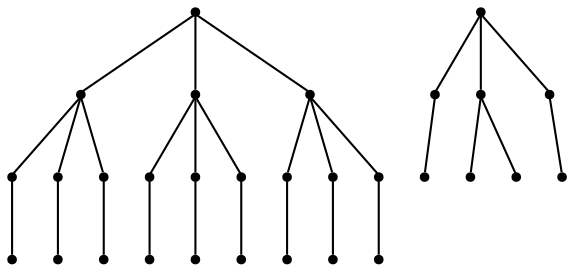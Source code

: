 graph {
  node [shape=point,comment="{\"directed\":false,\"doi\":\"10.1007/978-3-662-45803-7_5\",\"figure\":\"4\"}"]

  v0 [pos="1649.1513930399858,785.2250281124941"]
  v1 [pos="1649.1513930399858,757.4730683621209"]
  v2 [pos="1621.39395465275,785.2250281124941"]
  v3 [pos="1621.39395465275,757.4730683621209"]
  v4 [pos="1621.3939546527502,812.9769878628672"]
  v5 [pos="1593.6363890171992,785.225028112494"]
  v6 [pos="1593.6363890171992,757.4730683621208"]
  v7 [pos="1565.8789506299634,785.2250281124941"]
  v8 [pos="1565.8789506299634,757.4730683621208"]
  v9 [pos="1538.1213849944124,785.2250281124941"]
  v10 [pos="1538.1213849944124,757.4730683621209"]
  v11 [pos="1538.1213849944127,812.9769878628672"]
  v12 [pos="1510.3639466071766,785.225028112494"]
  v13 [pos="1538.1213849944124,840.7292020596384"]
  v14 [pos="1454.8488153360752,812.9769878628672"]
  v15 [pos="1510.3639466071766,757.4730683621209"]
  v16 [pos="1482.6063809716259,785.2250281124941"]
  v17 [pos="1482.6063809716259,757.4730683621209"]
  v18 [pos="1454.8488153360752,785.2250281124941"]
  v19 [pos="1454.8488153360752,757.4730683621208"]
  v20 [pos="1427.0913769488393,785.2250281124941"]
  v21 [pos="1427.0913769488393,757.4730683621209"]
  v22 [pos="1384.4147098982396,797.3646657668959"]
  v23 [pos="1384.4147098982396,757.3438095918749"]
  v24 [pos="1331.0429492408591,797.3646657668959"]
  v25 [pos="1344.3859530293616,757.3438095918749"]
  v26 [pos="1317.6999454523566,757.3438095918749"]
  v27 [pos="1331.0429492408591,837.385776388315"]
  v28 [pos="1277.6711885834784,797.3646657668958"]
  v29 [pos="1277.6711885834784,757.3438095918749"]

  v0 -- v1 [id="-1",pos="1649.1513930399858,785.2250281124941 1649.1513930399858,757.4730683621209 1649.1513930399858,757.4730683621209 1649.1513930399858,757.4730683621209"]
  v2 -- v3 [id="-2",pos="1621.39395465275,785.2250281124941 1621.39395465275,757.4730683621209 1621.39395465275,757.4730683621209 1621.39395465275,757.4730683621209"]
  v4 -- v2 [id="-3",pos="1621.3939546527502,812.9769878628672 1621.39395465275,785.2250281124941 1621.39395465275,785.2250281124941 1621.39395465275,785.2250281124941"]
  v4 -- v5 [id="-4",pos="1621.3939546527502,812.9769878628672 1593.6363890171992,785.225028112494 1593.6363890171992,785.225028112494 1593.6363890171992,785.225028112494"]
  v4 -- v0 [id="-5",pos="1621.3939546527502,812.9769878628672 1649.1513930399858,785.2250281124941 1649.1513930399858,785.2250281124941 1649.1513930399858,785.2250281124941"]
  v5 -- v6 [id="-6",pos="1593.6363890171992,785.225028112494 1593.6363890171992,757.4730683621208 1593.6363890171992,757.4730683621208 1593.6363890171992,757.4730683621208"]
  v7 -- v8 [id="-7",pos="1565.8789506299634,785.2250281124941 1565.8789506299634,757.4730683621208 1565.8789506299634,757.4730683621208 1565.8789506299634,757.4730683621208"]
  v9 -- v10 [id="-8",pos="1538.1213849944124,785.2250281124941 1538.1213849944124,757.4730683621209 1538.1213849944124,757.4730683621209 1538.1213849944124,757.4730683621209"]
  v11 -- v9 [id="-9",pos="1538.1213849944127,812.9769878628672 1538.1213849944124,785.2250281124941 1538.1213849944124,785.2250281124941 1538.1213849944124,785.2250281124941"]
  v11 -- v12 [id="-10",pos="1538.1213849944127,812.9769878628672 1510.3639466071766,785.225028112494 1510.3639466071766,785.225028112494 1510.3639466071766,785.225028112494"]
  v11 -- v7 [id="-11",pos="1538.1213849944127,812.9769878628672 1565.8789506299634,785.2250281124941 1565.8789506299634,785.2250281124941 1565.8789506299634,785.2250281124941"]
  v13 -- v14 [id="-12",pos="1538.1213849944124,840.7292020596384 1454.8488153360752,812.9769878628672 1454.8488153360752,812.9769878628672 1454.8488153360752,812.9769878628672"]
  v13 -- v4 [id="-13",pos="1538.1213849944124,840.7292020596384 1621.3939546527502,812.9769878628672 1621.3939546527502,812.9769878628672 1621.3939546527502,812.9769878628672"]
  v13 -- v11 [id="-14",pos="1538.1213849944124,840.7292020596384 1538.1213849944127,812.9769878628672 1538.1213849944127,812.9769878628672 1538.1213849944127,812.9769878628672"]
  v12 -- v15 [id="-15",pos="1510.3639466071766,785.225028112494 1510.3639466071766,757.4730683621209 1510.3639466071766,757.4730683621209 1510.3639466071766,757.4730683621209"]
  v16 -- v17 [id="-16",pos="1482.6063809716259,785.2250281124941 1482.6063809716259,757.4730683621209 1482.6063809716259,757.4730683621209 1482.6063809716259,757.4730683621209"]
  v18 -- v19 [id="-17",pos="1454.8488153360752,785.2250281124941 1454.8488153360752,757.4730683621208 1454.8488153360752,757.4730683621208 1454.8488153360752,757.4730683621208"]
  v14 -- v20 [id="-18",pos="1454.8488153360752,812.9769878628672 1427.0913769488393,785.2250281124941 1427.0913769488393,785.2250281124941 1427.0913769488393,785.2250281124941"]
  v14 -- v16 [id="-19",pos="1454.8488153360752,812.9769878628672 1482.6063809716259,785.2250281124941 1482.6063809716259,785.2250281124941 1482.6063809716259,785.2250281124941"]
  v14 -- v18 [id="-20",pos="1454.8488153360752,812.9769878628672 1454.8488153360752,785.2250281124941 1454.8488153360752,785.2250281124941 1454.8488153360752,785.2250281124941"]
  v20 -- v21 [id="-21",pos="1427.0913769488393,785.2250281124941 1427.0913769488393,757.4730683621209 1427.0913769488393,757.4730683621209 1427.0913769488393,757.4730683621209"]
  v22 -- v23 [id="-22",pos="1384.4147098982396,797.3646657668959 1384.4147098982396,757.3438095918749 1384.4147098982396,757.3438095918749 1384.4147098982396,757.3438095918749"]
  v24 -- v25 [id="-23",pos="1331.0429492408591,797.3646657668959 1344.3859530293616,757.3438095918749 1344.3859530293616,757.3438095918749 1344.3859530293616,757.3438095918749"]
  v24 -- v26 [id="-24",pos="1331.0429492408591,797.3646657668959 1317.6999454523566,757.3438095918749 1317.6999454523566,757.3438095918749 1317.6999454523566,757.3438095918749"]
  v27 -- v22 [id="-25",pos="1331.0429492408591,837.385776388315 1384.4147098982396,797.3646657668959 1384.4147098982396,797.3646657668959 1384.4147098982396,797.3646657668959"]
  v27 -- v28 [id="-26",pos="1331.0429492408591,837.385776388315 1277.6711885834784,797.3646657668958 1277.6711885834784,797.3646657668958 1277.6711885834784,797.3646657668958"]
  v28 -- v29 [id="-27",pos="1277.6711885834784,797.3646657668958 1277.6711885834784,757.3438095918749 1277.6711885834784,757.3438095918749 1277.6711885834784,757.3438095918749"]
  v27 -- v24 [id="-28",pos="1331.0429492408591,837.385776388315 1331.0429492408591,797.3646657668959 1331.0429492408591,797.3646657668959 1331.0429492408591,797.3646657668959"]
}